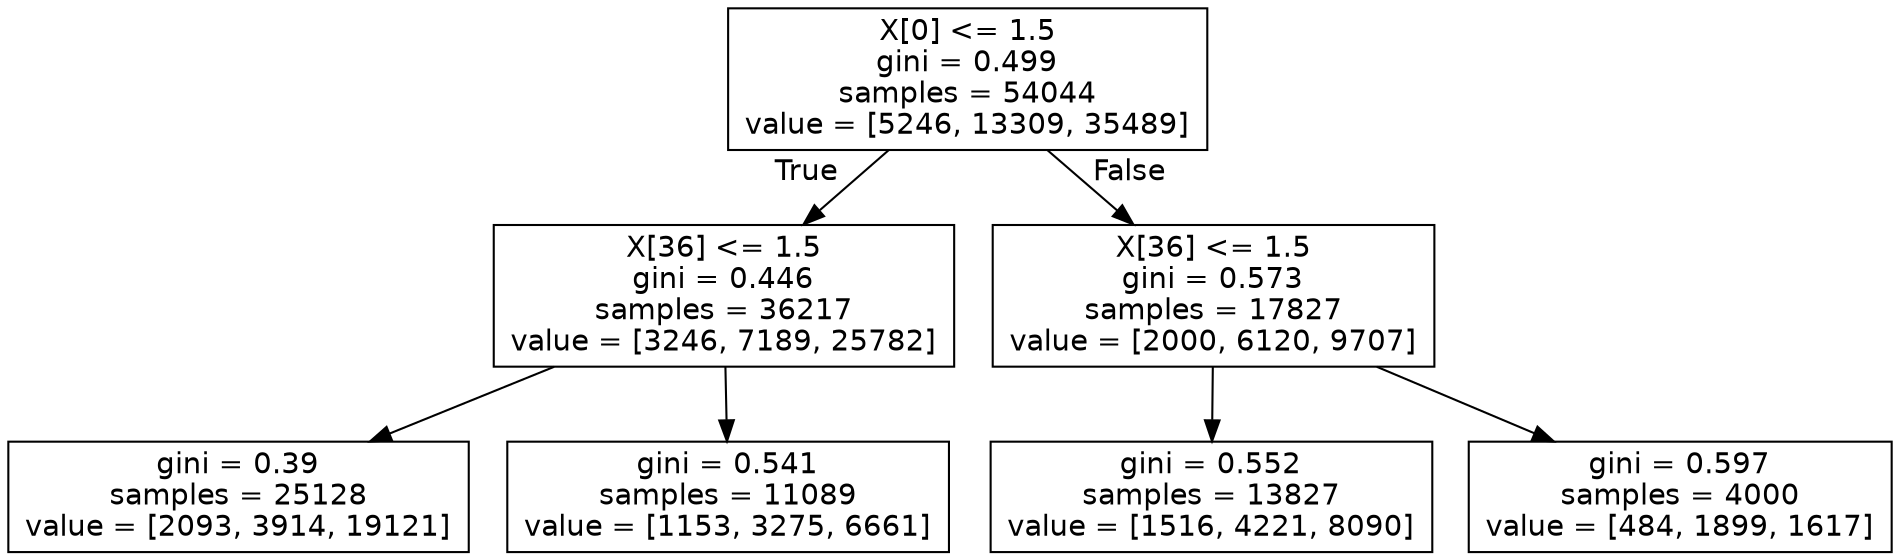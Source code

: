digraph Tree {
node [shape=box, fontname="helvetica"] ;
edge [fontname="helvetica"] ;
0 [label="X[0] <= 1.5\ngini = 0.499\nsamples = 54044\nvalue = [5246, 13309, 35489]"] ;
1 [label="X[36] <= 1.5\ngini = 0.446\nsamples = 36217\nvalue = [3246, 7189, 25782]"] ;
0 -> 1 [labeldistance=2.5, labelangle=45, headlabel="True"] ;
2 [label="gini = 0.39\nsamples = 25128\nvalue = [2093, 3914, 19121]"] ;
1 -> 2 ;
3 [label="gini = 0.541\nsamples = 11089\nvalue = [1153, 3275, 6661]"] ;
1 -> 3 ;
4 [label="X[36] <= 1.5\ngini = 0.573\nsamples = 17827\nvalue = [2000, 6120, 9707]"] ;
0 -> 4 [labeldistance=2.5, labelangle=-45, headlabel="False"] ;
5 [label="gini = 0.552\nsamples = 13827\nvalue = [1516, 4221, 8090]"] ;
4 -> 5 ;
6 [label="gini = 0.597\nsamples = 4000\nvalue = [484, 1899, 1617]"] ;
4 -> 6 ;
}